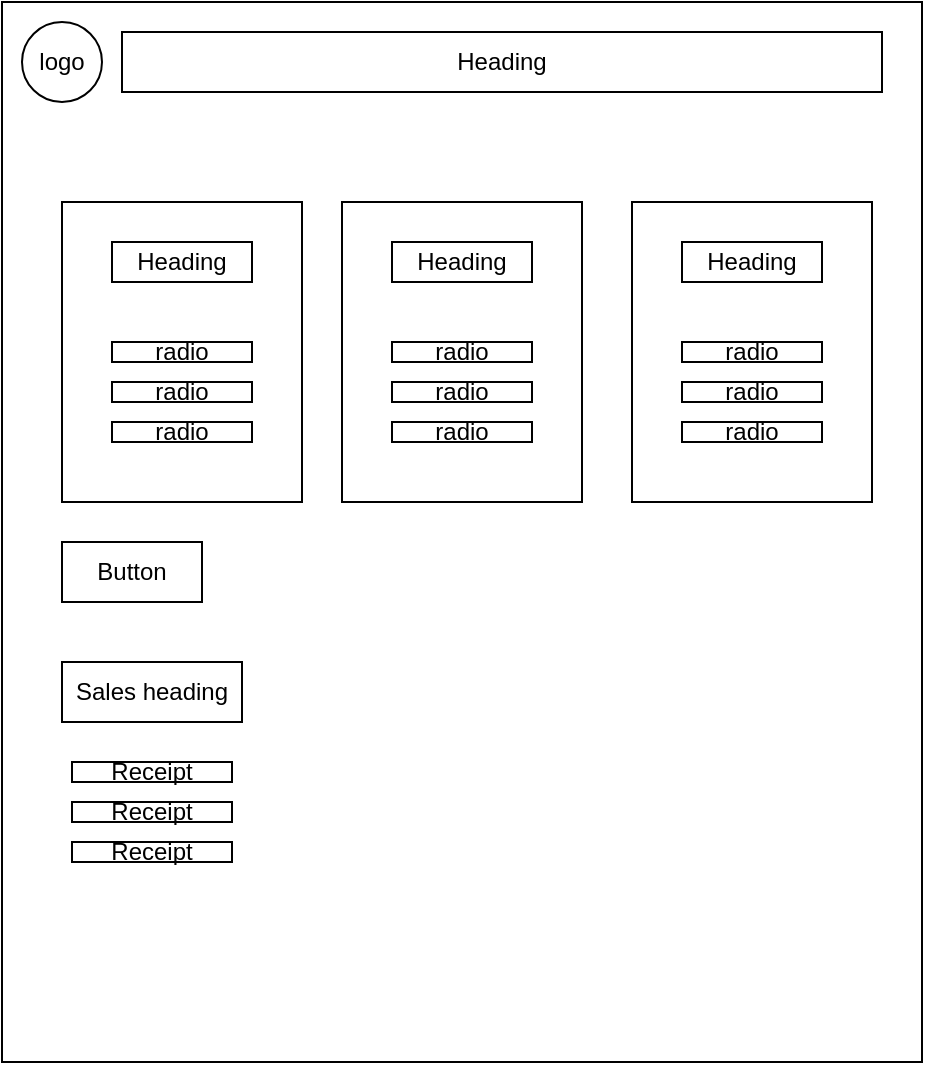 <mxfile>
    <diagram id="duuuLI2f266IBfNkNlS0" name="Page-1">
        <mxGraphModel dx="730" dy="598" grid="1" gridSize="10" guides="1" tooltips="1" connect="1" arrows="1" fold="1" page="1" pageScale="1" pageWidth="850" pageHeight="1100" math="0" shadow="0">
            <root>
                <mxCell id="0"/>
                <mxCell id="1" parent="0"/>
                <mxCell id="2" value="" style="whiteSpace=wrap;html=1;" vertex="1" parent="1">
                    <mxGeometry x="110" y="80" width="460" height="530" as="geometry"/>
                </mxCell>
                <mxCell id="3" value="Heading" style="whiteSpace=wrap;html=1;" vertex="1" parent="1">
                    <mxGeometry x="170" y="95" width="380" height="30" as="geometry"/>
                </mxCell>
                <mxCell id="4" value="logo" style="ellipse;whiteSpace=wrap;html=1;" vertex="1" parent="1">
                    <mxGeometry x="120" y="90" width="40" height="40" as="geometry"/>
                </mxCell>
                <mxCell id="5" value="" style="whiteSpace=wrap;html=1;" vertex="1" parent="1">
                    <mxGeometry x="140" y="180" width="120" height="150" as="geometry"/>
                </mxCell>
                <mxCell id="7" value="" style="whiteSpace=wrap;html=1;" vertex="1" parent="1">
                    <mxGeometry x="280" y="180" width="120" height="150" as="geometry"/>
                </mxCell>
                <mxCell id="8" value="" style="whiteSpace=wrap;html=1;" vertex="1" parent="1">
                    <mxGeometry x="425" y="180" width="120" height="150" as="geometry"/>
                </mxCell>
                <mxCell id="9" value="radio" style="whiteSpace=wrap;html=1;" vertex="1" parent="1">
                    <mxGeometry x="165" y="250" width="70" height="10" as="geometry"/>
                </mxCell>
                <mxCell id="10" value="radio" style="whiteSpace=wrap;html=1;" vertex="1" parent="1">
                    <mxGeometry x="165" y="270" width="70" height="10" as="geometry"/>
                </mxCell>
                <mxCell id="11" value="radio" style="whiteSpace=wrap;html=1;" vertex="1" parent="1">
                    <mxGeometry x="165" y="290" width="70" height="10" as="geometry"/>
                </mxCell>
                <mxCell id="12" value="Heading" style="whiteSpace=wrap;html=1;" vertex="1" parent="1">
                    <mxGeometry x="165" y="200" width="70" height="20" as="geometry"/>
                </mxCell>
                <mxCell id="13" value="radio" style="whiteSpace=wrap;html=1;" vertex="1" parent="1">
                    <mxGeometry x="305" y="250" width="70" height="10" as="geometry"/>
                </mxCell>
                <mxCell id="14" value="radio" style="whiteSpace=wrap;html=1;" vertex="1" parent="1">
                    <mxGeometry x="305" y="270" width="70" height="10" as="geometry"/>
                </mxCell>
                <mxCell id="15" value="radio" style="whiteSpace=wrap;html=1;" vertex="1" parent="1">
                    <mxGeometry x="305" y="290" width="70" height="10" as="geometry"/>
                </mxCell>
                <mxCell id="16" value="Heading" style="whiteSpace=wrap;html=1;" vertex="1" parent="1">
                    <mxGeometry x="305" y="200" width="70" height="20" as="geometry"/>
                </mxCell>
                <mxCell id="17" value="radio" style="whiteSpace=wrap;html=1;" vertex="1" parent="1">
                    <mxGeometry x="450" y="250" width="70" height="10" as="geometry"/>
                </mxCell>
                <mxCell id="18" value="radio" style="whiteSpace=wrap;html=1;" vertex="1" parent="1">
                    <mxGeometry x="450" y="270" width="70" height="10" as="geometry"/>
                </mxCell>
                <mxCell id="19" value="radio" style="whiteSpace=wrap;html=1;" vertex="1" parent="1">
                    <mxGeometry x="450" y="290" width="70" height="10" as="geometry"/>
                </mxCell>
                <mxCell id="20" value="Heading" style="whiteSpace=wrap;html=1;" vertex="1" parent="1">
                    <mxGeometry x="450" y="200" width="70" height="20" as="geometry"/>
                </mxCell>
                <mxCell id="21" value="Button" style="whiteSpace=wrap;html=1;" vertex="1" parent="1">
                    <mxGeometry x="140" y="350" width="70" height="30" as="geometry"/>
                </mxCell>
                <mxCell id="22" value="Sales heading" style="whiteSpace=wrap;html=1;" vertex="1" parent="1">
                    <mxGeometry x="140" y="410" width="90" height="30" as="geometry"/>
                </mxCell>
                <mxCell id="23" value="Receipt" style="whiteSpace=wrap;html=1;" vertex="1" parent="1">
                    <mxGeometry x="145" y="460" width="80" height="10" as="geometry"/>
                </mxCell>
                <mxCell id="24" value="Receipt" style="whiteSpace=wrap;html=1;" vertex="1" parent="1">
                    <mxGeometry x="145" y="480" width="80" height="10" as="geometry"/>
                </mxCell>
                <mxCell id="25" value="Receipt" style="whiteSpace=wrap;html=1;" vertex="1" parent="1">
                    <mxGeometry x="145" y="500" width="80" height="10" as="geometry"/>
                </mxCell>
            </root>
        </mxGraphModel>
    </diagram>
</mxfile>